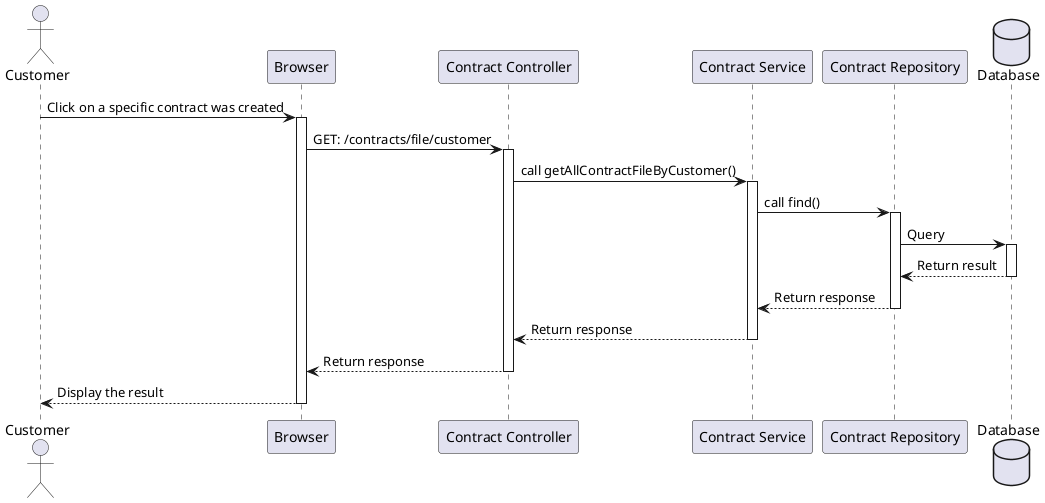 @startuml
actor Customer as A
participant "Browser" as B
participant "Contract Controller" as C
participant "Contract Service" as D
participant "Contract Repository" as E
database "Database" as F

A -> B++: Click on a specific contract was created
B -> C++: GET: /contracts/file/customer
C -> D++: call getAllContractFileByCustomer()
D -> E++: call find()
E -> F++: Query
F --> E--: Return result
E --> D--: Return response
D --> C--: Return response
C --> B--: Return response
B --> A--: Display the result
@enduml